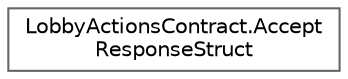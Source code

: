 digraph "Graphical Class Hierarchy"
{
 // LATEX_PDF_SIZE
  bgcolor="transparent";
  edge [fontname=Helvetica,fontsize=10,labelfontname=Helvetica,labelfontsize=10];
  node [fontname=Helvetica,fontsize=10,shape=box,height=0.2,width=0.4];
  rankdir="LR";
  Node0 [id="Node000000",label="LobbyActionsContract.Accept\lResponseStruct",height=0.2,width=0.4,color="grey40", fillcolor="white", style="filled",URL="$struct_lobby_actions_contract_1_1_accept_response_struct.html",tooltip="Created: Combat State."];
}
